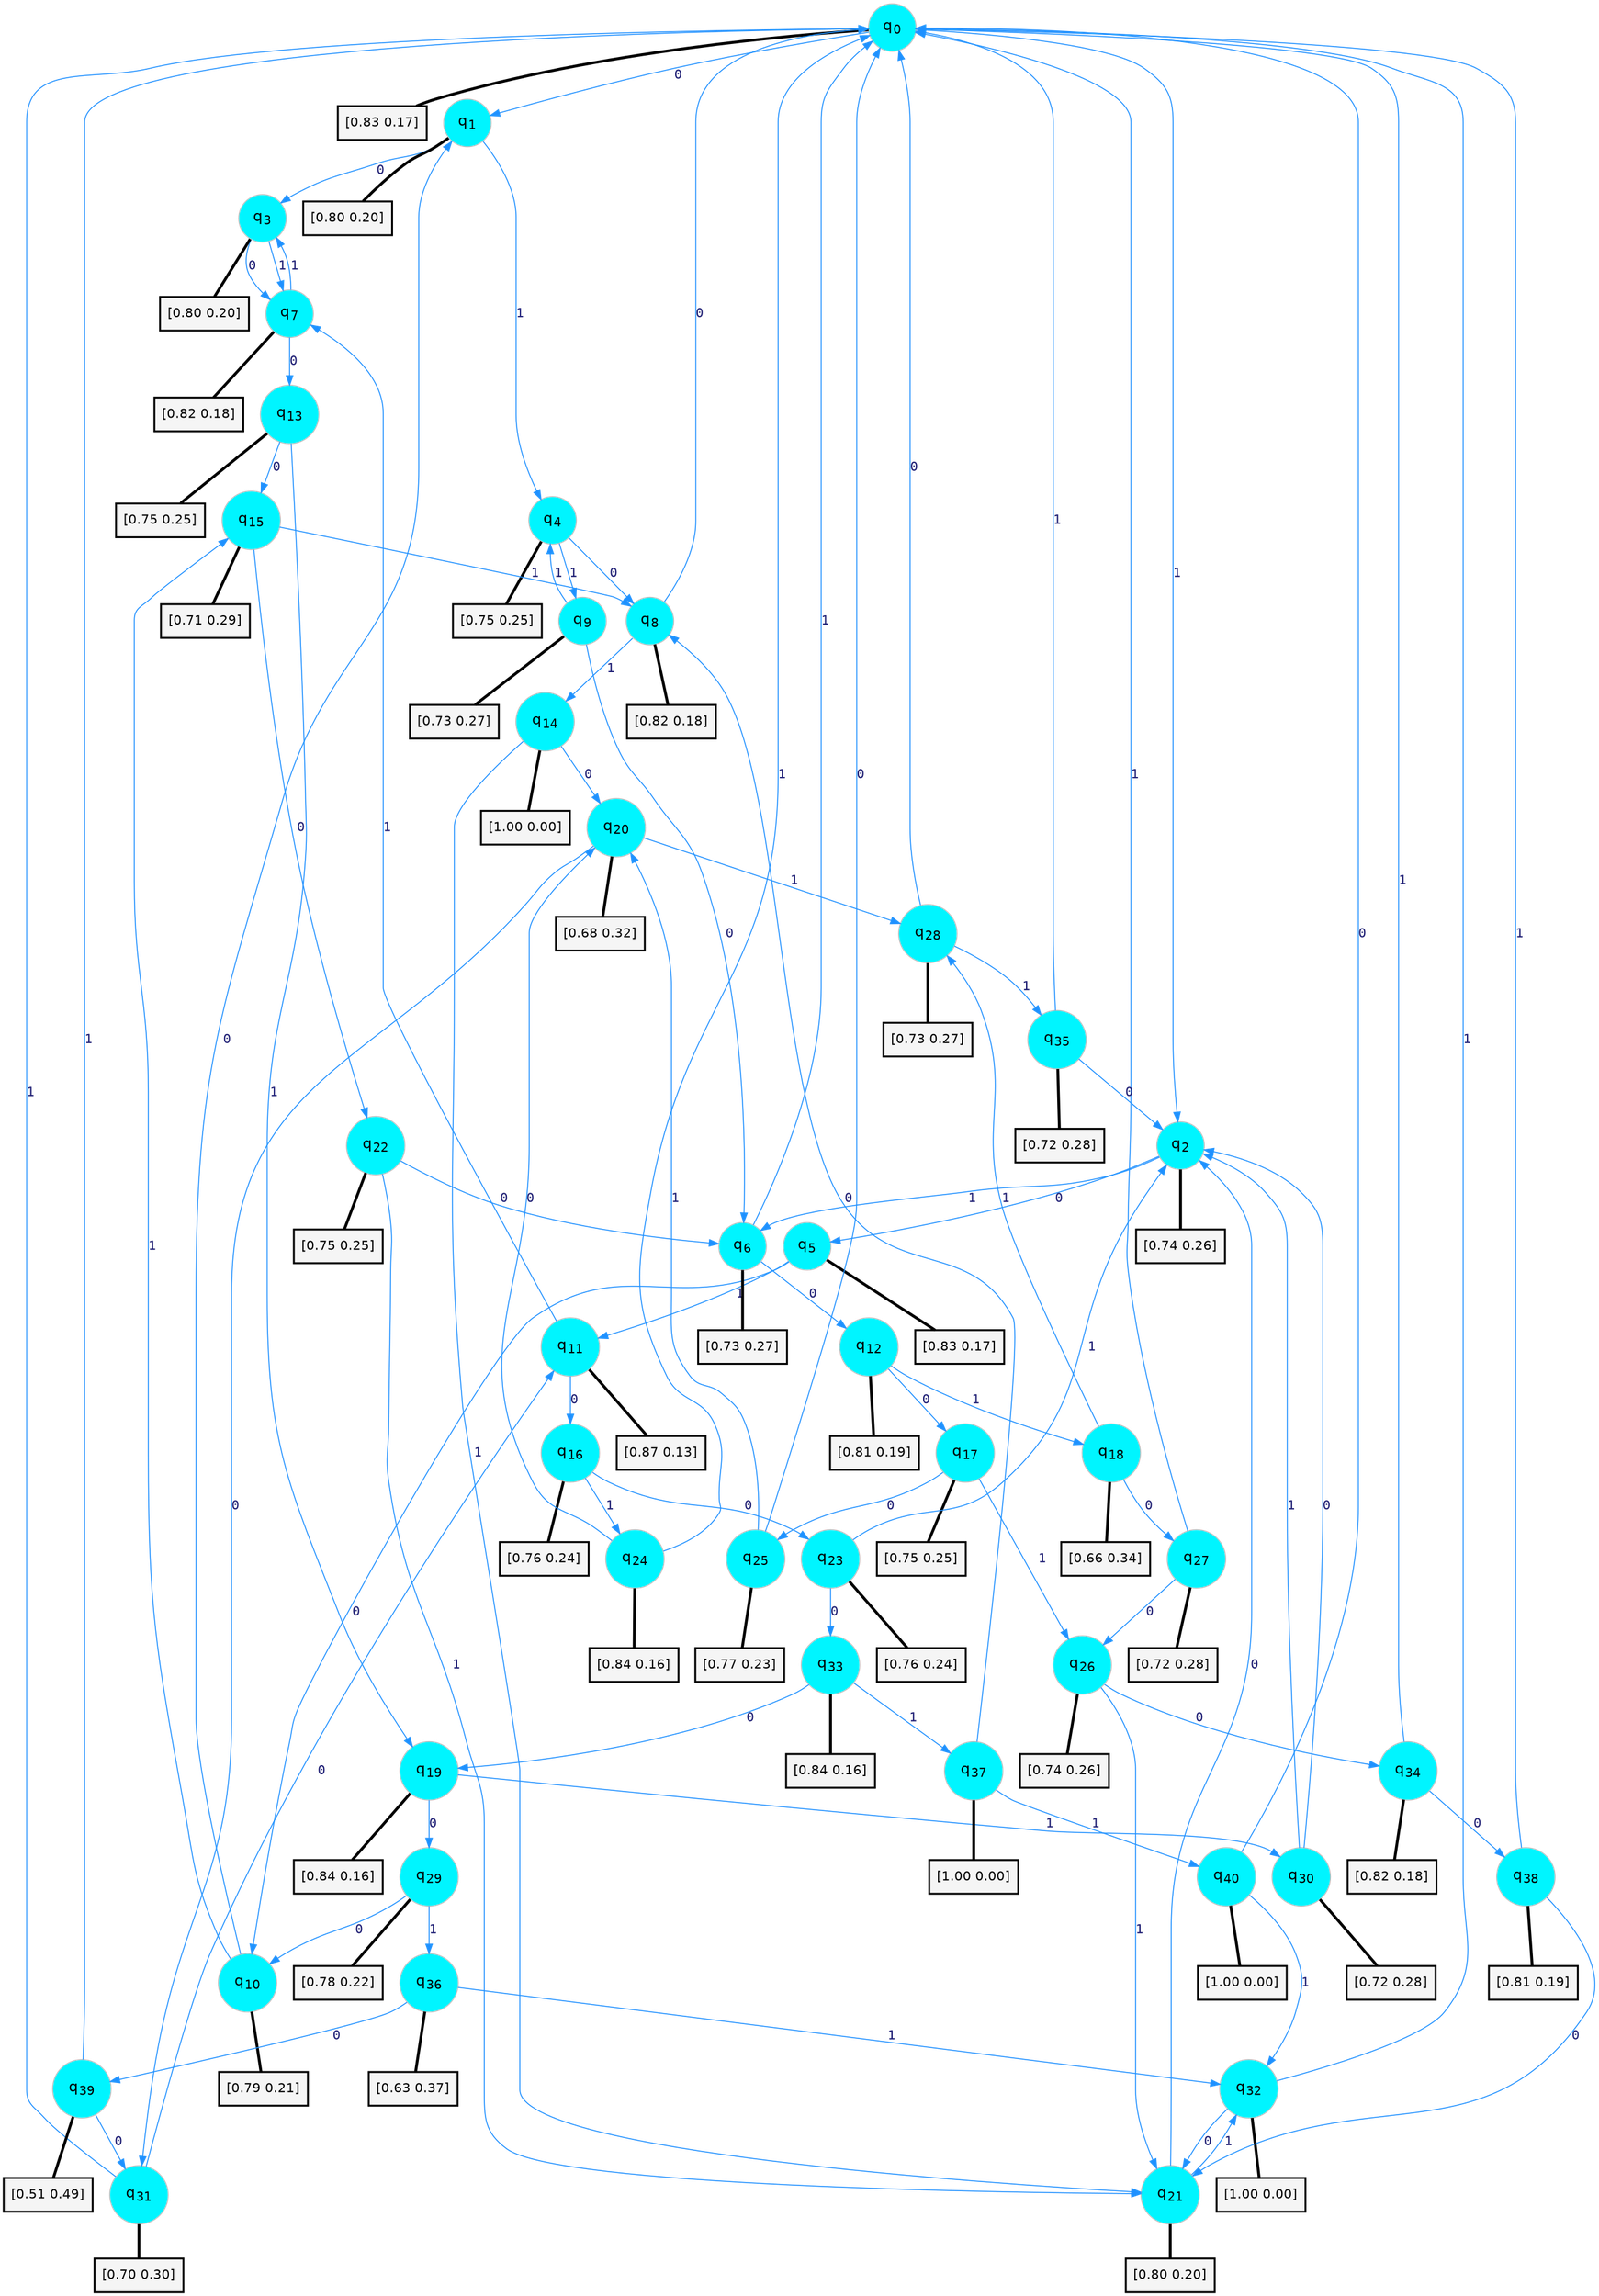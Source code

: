 digraph G {
graph [
bgcolor=transparent, dpi=300, rankdir=TD, size="40,25"];
node [
color=gray, fillcolor=turquoise1, fontcolor=black, fontname=Helvetica, fontsize=16, fontweight=bold, shape=circle, style=filled];
edge [
arrowsize=1, color=dodgerblue1, fontcolor=midnightblue, fontname=courier, fontweight=bold, penwidth=1, style=solid, weight=20];
0[label=<q<SUB>0</SUB>>];
1[label=<q<SUB>1</SUB>>];
2[label=<q<SUB>2</SUB>>];
3[label=<q<SUB>3</SUB>>];
4[label=<q<SUB>4</SUB>>];
5[label=<q<SUB>5</SUB>>];
6[label=<q<SUB>6</SUB>>];
7[label=<q<SUB>7</SUB>>];
8[label=<q<SUB>8</SUB>>];
9[label=<q<SUB>9</SUB>>];
10[label=<q<SUB>10</SUB>>];
11[label=<q<SUB>11</SUB>>];
12[label=<q<SUB>12</SUB>>];
13[label=<q<SUB>13</SUB>>];
14[label=<q<SUB>14</SUB>>];
15[label=<q<SUB>15</SUB>>];
16[label=<q<SUB>16</SUB>>];
17[label=<q<SUB>17</SUB>>];
18[label=<q<SUB>18</SUB>>];
19[label=<q<SUB>19</SUB>>];
20[label=<q<SUB>20</SUB>>];
21[label=<q<SUB>21</SUB>>];
22[label=<q<SUB>22</SUB>>];
23[label=<q<SUB>23</SUB>>];
24[label=<q<SUB>24</SUB>>];
25[label=<q<SUB>25</SUB>>];
26[label=<q<SUB>26</SUB>>];
27[label=<q<SUB>27</SUB>>];
28[label=<q<SUB>28</SUB>>];
29[label=<q<SUB>29</SUB>>];
30[label=<q<SUB>30</SUB>>];
31[label=<q<SUB>31</SUB>>];
32[label=<q<SUB>32</SUB>>];
33[label=<q<SUB>33</SUB>>];
34[label=<q<SUB>34</SUB>>];
35[label=<q<SUB>35</SUB>>];
36[label=<q<SUB>36</SUB>>];
37[label=<q<SUB>37</SUB>>];
38[label=<q<SUB>38</SUB>>];
39[label=<q<SUB>39</SUB>>];
40[label=<q<SUB>40</SUB>>];
41[label="[0.83 0.17]", shape=box,fontcolor=black, fontname=Helvetica, fontsize=14, penwidth=2, fillcolor=whitesmoke,color=black];
42[label="[0.80 0.20]", shape=box,fontcolor=black, fontname=Helvetica, fontsize=14, penwidth=2, fillcolor=whitesmoke,color=black];
43[label="[0.74 0.26]", shape=box,fontcolor=black, fontname=Helvetica, fontsize=14, penwidth=2, fillcolor=whitesmoke,color=black];
44[label="[0.80 0.20]", shape=box,fontcolor=black, fontname=Helvetica, fontsize=14, penwidth=2, fillcolor=whitesmoke,color=black];
45[label="[0.75 0.25]", shape=box,fontcolor=black, fontname=Helvetica, fontsize=14, penwidth=2, fillcolor=whitesmoke,color=black];
46[label="[0.83 0.17]", shape=box,fontcolor=black, fontname=Helvetica, fontsize=14, penwidth=2, fillcolor=whitesmoke,color=black];
47[label="[0.73 0.27]", shape=box,fontcolor=black, fontname=Helvetica, fontsize=14, penwidth=2, fillcolor=whitesmoke,color=black];
48[label="[0.82 0.18]", shape=box,fontcolor=black, fontname=Helvetica, fontsize=14, penwidth=2, fillcolor=whitesmoke,color=black];
49[label="[0.82 0.18]", shape=box,fontcolor=black, fontname=Helvetica, fontsize=14, penwidth=2, fillcolor=whitesmoke,color=black];
50[label="[0.73 0.27]", shape=box,fontcolor=black, fontname=Helvetica, fontsize=14, penwidth=2, fillcolor=whitesmoke,color=black];
51[label="[0.79 0.21]", shape=box,fontcolor=black, fontname=Helvetica, fontsize=14, penwidth=2, fillcolor=whitesmoke,color=black];
52[label="[0.87 0.13]", shape=box,fontcolor=black, fontname=Helvetica, fontsize=14, penwidth=2, fillcolor=whitesmoke,color=black];
53[label="[0.81 0.19]", shape=box,fontcolor=black, fontname=Helvetica, fontsize=14, penwidth=2, fillcolor=whitesmoke,color=black];
54[label="[0.75 0.25]", shape=box,fontcolor=black, fontname=Helvetica, fontsize=14, penwidth=2, fillcolor=whitesmoke,color=black];
55[label="[1.00 0.00]", shape=box,fontcolor=black, fontname=Helvetica, fontsize=14, penwidth=2, fillcolor=whitesmoke,color=black];
56[label="[0.71 0.29]", shape=box,fontcolor=black, fontname=Helvetica, fontsize=14, penwidth=2, fillcolor=whitesmoke,color=black];
57[label="[0.76 0.24]", shape=box,fontcolor=black, fontname=Helvetica, fontsize=14, penwidth=2, fillcolor=whitesmoke,color=black];
58[label="[0.75 0.25]", shape=box,fontcolor=black, fontname=Helvetica, fontsize=14, penwidth=2, fillcolor=whitesmoke,color=black];
59[label="[0.66 0.34]", shape=box,fontcolor=black, fontname=Helvetica, fontsize=14, penwidth=2, fillcolor=whitesmoke,color=black];
60[label="[0.84 0.16]", shape=box,fontcolor=black, fontname=Helvetica, fontsize=14, penwidth=2, fillcolor=whitesmoke,color=black];
61[label="[0.68 0.32]", shape=box,fontcolor=black, fontname=Helvetica, fontsize=14, penwidth=2, fillcolor=whitesmoke,color=black];
62[label="[0.80 0.20]", shape=box,fontcolor=black, fontname=Helvetica, fontsize=14, penwidth=2, fillcolor=whitesmoke,color=black];
63[label="[0.75 0.25]", shape=box,fontcolor=black, fontname=Helvetica, fontsize=14, penwidth=2, fillcolor=whitesmoke,color=black];
64[label="[0.76 0.24]", shape=box,fontcolor=black, fontname=Helvetica, fontsize=14, penwidth=2, fillcolor=whitesmoke,color=black];
65[label="[0.84 0.16]", shape=box,fontcolor=black, fontname=Helvetica, fontsize=14, penwidth=2, fillcolor=whitesmoke,color=black];
66[label="[0.77 0.23]", shape=box,fontcolor=black, fontname=Helvetica, fontsize=14, penwidth=2, fillcolor=whitesmoke,color=black];
67[label="[0.74 0.26]", shape=box,fontcolor=black, fontname=Helvetica, fontsize=14, penwidth=2, fillcolor=whitesmoke,color=black];
68[label="[0.72 0.28]", shape=box,fontcolor=black, fontname=Helvetica, fontsize=14, penwidth=2, fillcolor=whitesmoke,color=black];
69[label="[0.73 0.27]", shape=box,fontcolor=black, fontname=Helvetica, fontsize=14, penwidth=2, fillcolor=whitesmoke,color=black];
70[label="[0.78 0.22]", shape=box,fontcolor=black, fontname=Helvetica, fontsize=14, penwidth=2, fillcolor=whitesmoke,color=black];
71[label="[0.72 0.28]", shape=box,fontcolor=black, fontname=Helvetica, fontsize=14, penwidth=2, fillcolor=whitesmoke,color=black];
72[label="[0.70 0.30]", shape=box,fontcolor=black, fontname=Helvetica, fontsize=14, penwidth=2, fillcolor=whitesmoke,color=black];
73[label="[1.00 0.00]", shape=box,fontcolor=black, fontname=Helvetica, fontsize=14, penwidth=2, fillcolor=whitesmoke,color=black];
74[label="[0.84 0.16]", shape=box,fontcolor=black, fontname=Helvetica, fontsize=14, penwidth=2, fillcolor=whitesmoke,color=black];
75[label="[0.82 0.18]", shape=box,fontcolor=black, fontname=Helvetica, fontsize=14, penwidth=2, fillcolor=whitesmoke,color=black];
76[label="[0.72 0.28]", shape=box,fontcolor=black, fontname=Helvetica, fontsize=14, penwidth=2, fillcolor=whitesmoke,color=black];
77[label="[0.63 0.37]", shape=box,fontcolor=black, fontname=Helvetica, fontsize=14, penwidth=2, fillcolor=whitesmoke,color=black];
78[label="[1.00 0.00]", shape=box,fontcolor=black, fontname=Helvetica, fontsize=14, penwidth=2, fillcolor=whitesmoke,color=black];
79[label="[0.81 0.19]", shape=box,fontcolor=black, fontname=Helvetica, fontsize=14, penwidth=2, fillcolor=whitesmoke,color=black];
80[label="[0.51 0.49]", shape=box,fontcolor=black, fontname=Helvetica, fontsize=14, penwidth=2, fillcolor=whitesmoke,color=black];
81[label="[1.00 0.00]", shape=box,fontcolor=black, fontname=Helvetica, fontsize=14, penwidth=2, fillcolor=whitesmoke,color=black];
0->1 [label=0];
0->2 [label=1];
0->41 [arrowhead=none, penwidth=3,color=black];
1->3 [label=0];
1->4 [label=1];
1->42 [arrowhead=none, penwidth=3,color=black];
2->5 [label=0];
2->6 [label=1];
2->43 [arrowhead=none, penwidth=3,color=black];
3->7 [label=0];
3->7 [label=1];
3->44 [arrowhead=none, penwidth=3,color=black];
4->8 [label=0];
4->9 [label=1];
4->45 [arrowhead=none, penwidth=3,color=black];
5->10 [label=0];
5->11 [label=1];
5->46 [arrowhead=none, penwidth=3,color=black];
6->12 [label=0];
6->0 [label=1];
6->47 [arrowhead=none, penwidth=3,color=black];
7->13 [label=0];
7->3 [label=1];
7->48 [arrowhead=none, penwidth=3,color=black];
8->0 [label=0];
8->14 [label=1];
8->49 [arrowhead=none, penwidth=3,color=black];
9->6 [label=0];
9->4 [label=1];
9->50 [arrowhead=none, penwidth=3,color=black];
10->1 [label=0];
10->15 [label=1];
10->51 [arrowhead=none, penwidth=3,color=black];
11->16 [label=0];
11->7 [label=1];
11->52 [arrowhead=none, penwidth=3,color=black];
12->17 [label=0];
12->18 [label=1];
12->53 [arrowhead=none, penwidth=3,color=black];
13->15 [label=0];
13->19 [label=1];
13->54 [arrowhead=none, penwidth=3,color=black];
14->20 [label=0];
14->21 [label=1];
14->55 [arrowhead=none, penwidth=3,color=black];
15->22 [label=0];
15->8 [label=1];
15->56 [arrowhead=none, penwidth=3,color=black];
16->23 [label=0];
16->24 [label=1];
16->57 [arrowhead=none, penwidth=3,color=black];
17->25 [label=0];
17->26 [label=1];
17->58 [arrowhead=none, penwidth=3,color=black];
18->27 [label=0];
18->28 [label=1];
18->59 [arrowhead=none, penwidth=3,color=black];
19->29 [label=0];
19->30 [label=1];
19->60 [arrowhead=none, penwidth=3,color=black];
20->31 [label=0];
20->28 [label=1];
20->61 [arrowhead=none, penwidth=3,color=black];
21->2 [label=0];
21->32 [label=1];
21->62 [arrowhead=none, penwidth=3,color=black];
22->6 [label=0];
22->21 [label=1];
22->63 [arrowhead=none, penwidth=3,color=black];
23->33 [label=0];
23->2 [label=1];
23->64 [arrowhead=none, penwidth=3,color=black];
24->20 [label=0];
24->0 [label=1];
24->65 [arrowhead=none, penwidth=3,color=black];
25->0 [label=0];
25->20 [label=1];
25->66 [arrowhead=none, penwidth=3,color=black];
26->34 [label=0];
26->21 [label=1];
26->67 [arrowhead=none, penwidth=3,color=black];
27->26 [label=0];
27->0 [label=1];
27->68 [arrowhead=none, penwidth=3,color=black];
28->0 [label=0];
28->35 [label=1];
28->69 [arrowhead=none, penwidth=3,color=black];
29->10 [label=0];
29->36 [label=1];
29->70 [arrowhead=none, penwidth=3,color=black];
30->2 [label=0];
30->2 [label=1];
30->71 [arrowhead=none, penwidth=3,color=black];
31->11 [label=0];
31->0 [label=1];
31->72 [arrowhead=none, penwidth=3,color=black];
32->21 [label=0];
32->0 [label=1];
32->73 [arrowhead=none, penwidth=3,color=black];
33->19 [label=0];
33->37 [label=1];
33->74 [arrowhead=none, penwidth=3,color=black];
34->38 [label=0];
34->0 [label=1];
34->75 [arrowhead=none, penwidth=3,color=black];
35->2 [label=0];
35->0 [label=1];
35->76 [arrowhead=none, penwidth=3,color=black];
36->39 [label=0];
36->32 [label=1];
36->77 [arrowhead=none, penwidth=3,color=black];
37->8 [label=0];
37->40 [label=1];
37->78 [arrowhead=none, penwidth=3,color=black];
38->21 [label=0];
38->0 [label=1];
38->79 [arrowhead=none, penwidth=3,color=black];
39->31 [label=0];
39->0 [label=1];
39->80 [arrowhead=none, penwidth=3,color=black];
40->0 [label=0];
40->32 [label=1];
40->81 [arrowhead=none, penwidth=3,color=black];
}
